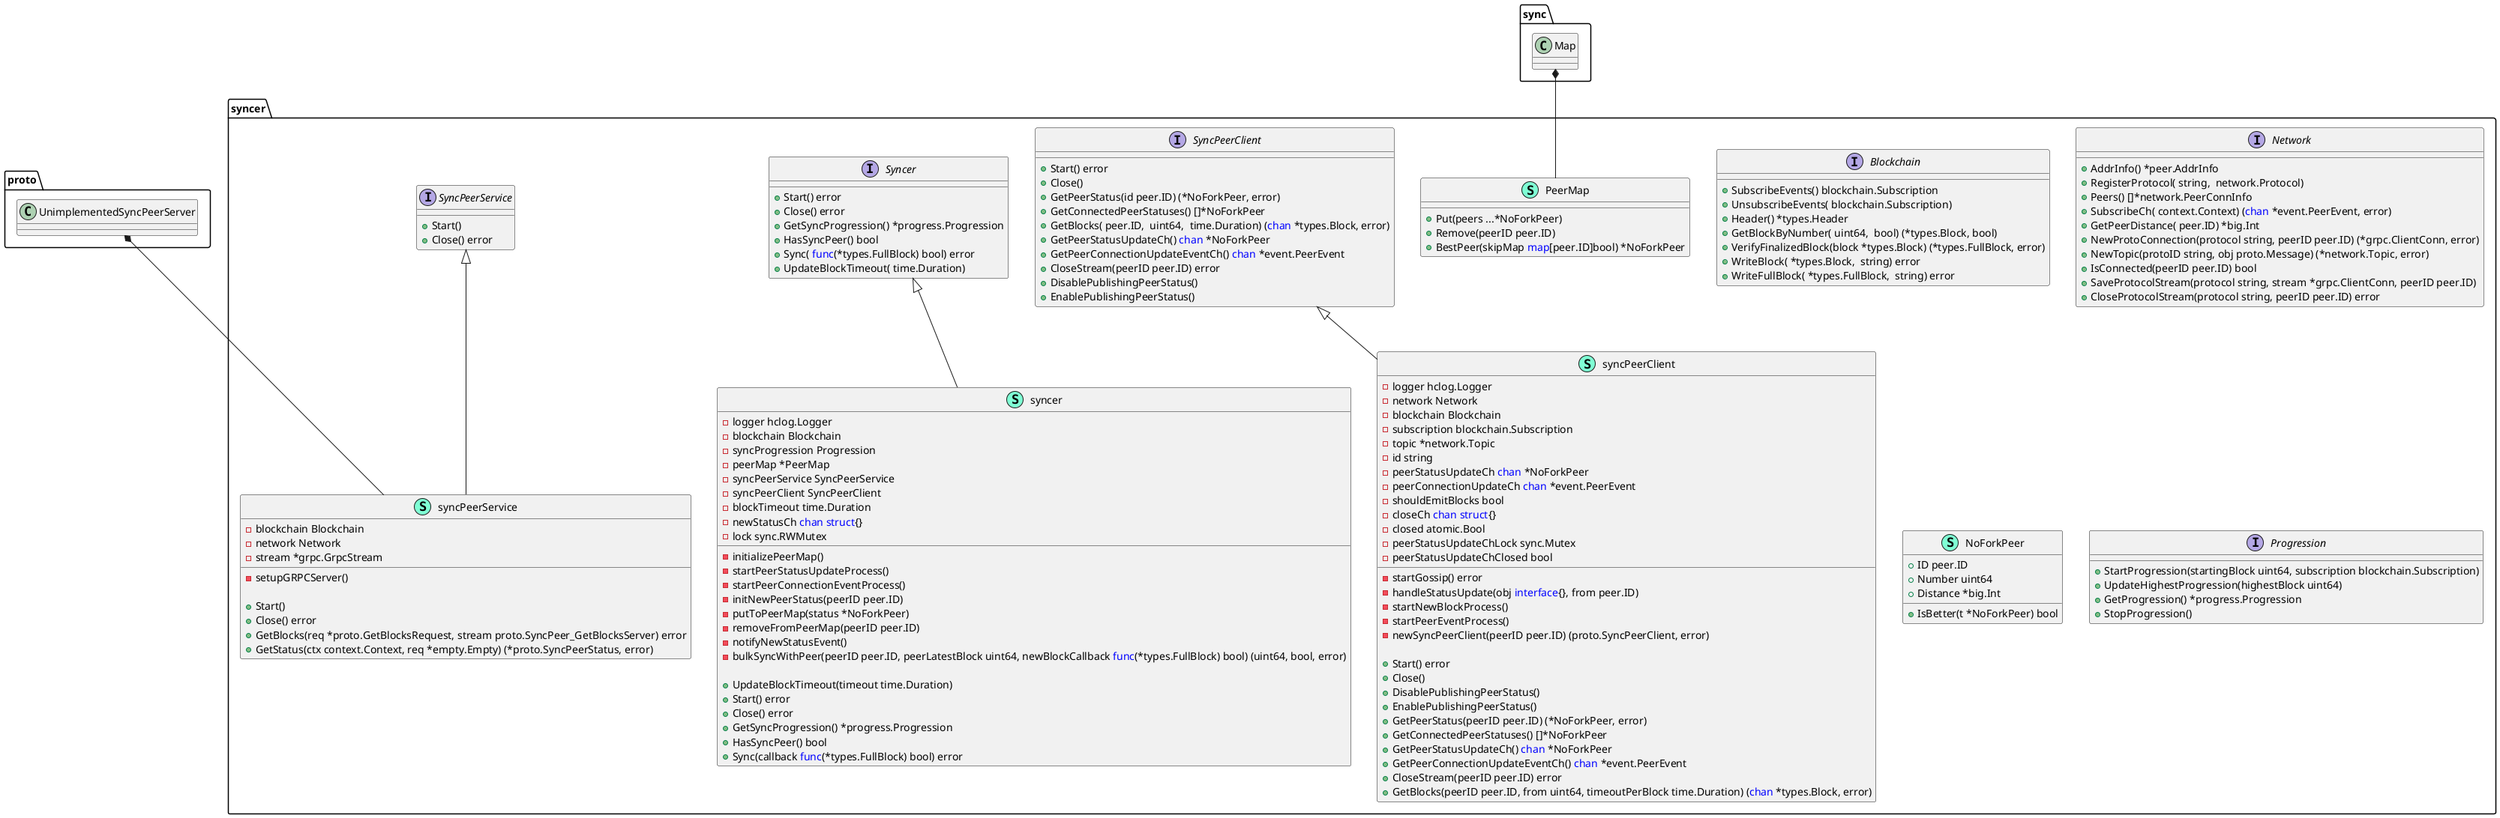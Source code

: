 @startuml
namespace syncer {
    interface Blockchain  {
        + SubscribeEvents() blockchain.Subscription
        + UnsubscribeEvents( blockchain.Subscription) 
        + Header() *types.Header
        + GetBlockByNumber( uint64,  bool) (*types.Block, bool)
        + VerifyFinalizedBlock(block *types.Block) (*types.FullBlock, error)
        + WriteBlock( *types.Block,  string) error
        + WriteFullBlock( *types.FullBlock,  string) error

    }
    interface Network  {
        + AddrInfo() *peer.AddrInfo
        + RegisterProtocol( string,  network.Protocol) 
        + Peers() []*network.PeerConnInfo
        + SubscribeCh( context.Context) (<font color=blue>chan</font> *event.PeerEvent, error)
        + GetPeerDistance( peer.ID) *big.Int
        + NewProtoConnection(protocol string, peerID peer.ID) (*grpc.ClientConn, error)
        + NewTopic(protoID string, obj proto.Message) (*network.Topic, error)
        + IsConnected(peerID peer.ID) bool
        + SaveProtocolStream(protocol string, stream *grpc.ClientConn, peerID peer.ID) 
        + CloseProtocolStream(protocol string, peerID peer.ID) error

    }
    class NoForkPeer << (S,Aquamarine) >> {
        + ID peer.ID
        + Number uint64
        + Distance *big.Int

        + IsBetter(t *NoForkPeer) bool

    }
    class PeerMap << (S,Aquamarine) >> {
        + Put(peers ...*NoForkPeer) 
        + Remove(peerID peer.ID) 
        + BestPeer(skipMap <font color=blue>map</font>[peer.ID]bool) *NoForkPeer

    }
    interface Progression  {
        + StartProgression(startingBlock uint64, subscription blockchain.Subscription) 
        + UpdateHighestProgression(highestBlock uint64) 
        + GetProgression() *progress.Progression
        + StopProgression() 

    }
    interface SyncPeerClient  {
        + Start() error
        + Close() 
        + GetPeerStatus(id peer.ID) (*NoForkPeer, error)
        + GetConnectedPeerStatuses() []*NoForkPeer
        + GetBlocks( peer.ID,  uint64,  time.Duration) (<font color=blue>chan</font> *types.Block, error)
        + GetPeerStatusUpdateCh() <font color=blue>chan</font> *NoForkPeer
        + GetPeerConnectionUpdateEventCh() <font color=blue>chan</font> *event.PeerEvent
        + CloseStream(peerID peer.ID) error
        + DisablePublishingPeerStatus() 
        + EnablePublishingPeerStatus() 

    }
    interface SyncPeerService  {
        + Start() 
        + Close() error

    }
    interface Syncer  {
        + Start() error
        + Close() error
        + GetSyncProgression() *progress.Progression
        + HasSyncPeer() bool
        + Sync( <font color=blue>func</font>(*types.FullBlock) bool) error
        + UpdateBlockTimeout( time.Duration) 

    }
    class syncPeerClient << (S,Aquamarine) >> {
        - logger hclog.Logger
        - network Network
        - blockchain Blockchain
        - subscription blockchain.Subscription
        - topic *network.Topic
        - id string
        - peerStatusUpdateCh <font color=blue>chan</font> *NoForkPeer
        - peerConnectionUpdateCh <font color=blue>chan</font> *event.PeerEvent
        - shouldEmitBlocks bool
        - closeCh <font color=blue>chan</font> <font color=blue>struct</font>{}
        - closed atomic.Bool
        - peerStatusUpdateChLock sync.Mutex
        - peerStatusUpdateChClosed bool

        - startGossip() error
        - handleStatusUpdate(obj <font color=blue>interface</font>{}, from peer.ID) 
        - startNewBlockProcess() 
        - startPeerEventProcess() 
        - newSyncPeerClient(peerID peer.ID) (proto.SyncPeerClient, error)

        + Start() error
        + Close() 
        + DisablePublishingPeerStatus() 
        + EnablePublishingPeerStatus() 
        + GetPeerStatus(peerID peer.ID) (*NoForkPeer, error)
        + GetConnectedPeerStatuses() []*NoForkPeer
        + GetPeerStatusUpdateCh() <font color=blue>chan</font> *NoForkPeer
        + GetPeerConnectionUpdateEventCh() <font color=blue>chan</font> *event.PeerEvent
        + CloseStream(peerID peer.ID) error
        + GetBlocks(peerID peer.ID, from uint64, timeoutPerBlock time.Duration) (<font color=blue>chan</font> *types.Block, error)

    }
    class syncPeerService << (S,Aquamarine) >> {
        - blockchain Blockchain
        - network Network
        - stream *grpc.GrpcStream

        - setupGRPCServer() 

        + Start() 
        + Close() error
        + GetBlocks(req *proto.GetBlocksRequest, stream proto.SyncPeer_GetBlocksServer) error
        + GetStatus(ctx context.Context, req *empty.Empty) (*proto.SyncPeerStatus, error)

    }
    class syncer << (S,Aquamarine) >> {
        - logger hclog.Logger
        - blockchain Blockchain
        - syncProgression Progression
        - peerMap *PeerMap
        - syncPeerService SyncPeerService
        - syncPeerClient SyncPeerClient
        - blockTimeout time.Duration
        - newStatusCh <font color=blue>chan</font> <font color=blue>struct</font>{}
        - lock sync.RWMutex

        - initializePeerMap() 
        - startPeerStatusUpdateProcess() 
        - startPeerConnectionEventProcess() 
        - initNewPeerStatus(peerID peer.ID) 
        - putToPeerMap(status *NoForkPeer) 
        - removeFromPeerMap(peerID peer.ID) 
        - notifyNewStatusEvent() 
        - bulkSyncWithPeer(peerID peer.ID, peerLatestBlock uint64, newBlockCallback <font color=blue>func</font>(*types.FullBlock) bool) (uint64, bool, error)

        + UpdateBlockTimeout(timeout time.Duration) 
        + Start() error
        + Close() error
        + GetSyncProgression() *progress.Progression
        + HasSyncPeer() bool
        + Sync(callback <font color=blue>func</font>(*types.FullBlock) bool) error

    }
}
"sync.Map" *-- "syncer.PeerMap"
"proto.UnimplementedSyncPeerServer" *-- "syncer.syncPeerService"

"syncer.SyncPeerClient" <|-- "syncer.syncPeerClient"
"syncer.SyncPeerService" <|-- "syncer.syncPeerService"
"syncer.Syncer" <|-- "syncer.syncer"

@enduml
